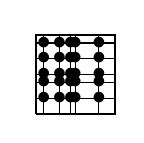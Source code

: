 \begin{tikzpicture}
  \draw[thick] (0,0) -- (1,0) -- (1,1) -- (0,1) -- (0,0);
  \foreach \x in {0.1,0.3,0.44,0.5,0.8}
  \draw (\x,0) -- (\x,1);
  \foreach \y in {0.2,0.4,0.5,0.7,0.9}
  {
    \draw (0,\y) -- (1,\y);
  }
  \foreach \x in {0.1,0.3,0.44,0.5,0.8}
  {
    \foreach \y in {0.2,0.4,0.5,0.7,0.9}
    {
      \draw (\x,\y) node {$\bullet$};
    }
  }
\end{tikzpicture}